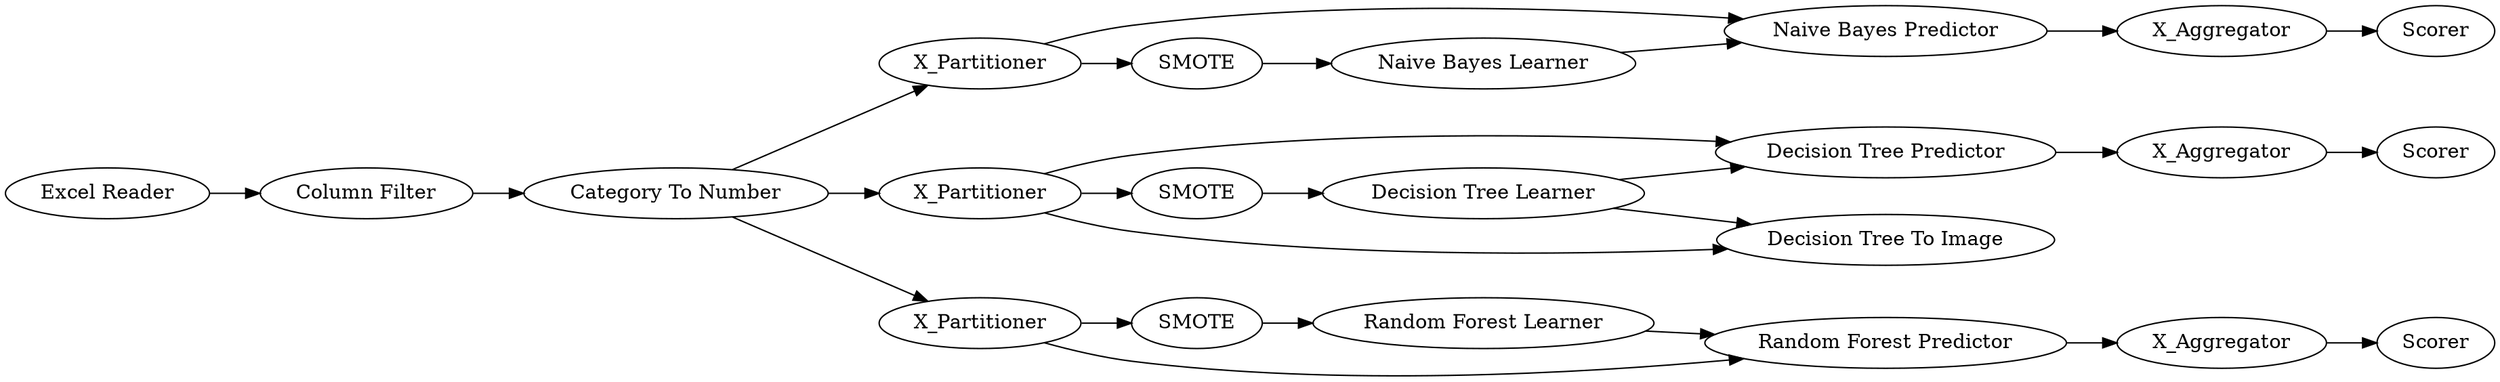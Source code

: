 digraph {
	"1596360899320178346_26" [label=X_Partitioner]
	"1596360899320178346_12" [label=X_Partitioner]
	"1596360899320178346_29" [label=SMOTE]
	"1596360899320178346_32" [label=SMOTE]
	"1596360899320178346_24" [label="Naive Bayes Predictor"]
	"1596360899320178346_36" [label=X_Aggregator]
	"1596360899320178346_33" [label=X_Partitioner]
	"1596360899320178346_35" [label="Random Forest Predictor"]
	"1596360899320178346_37" [label=Scorer]
	"1596360899320178346_9" [label=Scorer]
	"1596360899320178346_1" [label="Excel Reader"]
	"1596360899320178346_28" [label=Scorer]
	"1596360899320178346_2" [label="Column Filter"]
	"1596360899320178346_25" [label="Naive Bayes Learner"]
	"1596360899320178346_5" [label="Decision Tree Learner"]
	"1596360899320178346_30" [label=SMOTE]
	"1596360899320178346_34" [label="Random Forest Learner"]
	"1596360899320178346_27" [label=X_Aggregator]
	"1596360899320178346_10" [label="Category To Number"]
	"1596360899320178346_31" [label="Decision Tree To Image"]
	"1596360899320178346_8" [label=X_Aggregator]
	"1596360899320178346_4" [label="Decision Tree Predictor"]
	"1596360899320178346_34" -> "1596360899320178346_35"
	"1596360899320178346_30" -> "1596360899320178346_34"
	"1596360899320178346_26" -> "1596360899320178346_32"
	"1596360899320178346_33" -> "1596360899320178346_30"
	"1596360899320178346_10" -> "1596360899320178346_26"
	"1596360899320178346_12" -> "1596360899320178346_31"
	"1596360899320178346_12" -> "1596360899320178346_4"
	"1596360899320178346_26" -> "1596360899320178346_24"
	"1596360899320178346_29" -> "1596360899320178346_5"
	"1596360899320178346_4" -> "1596360899320178346_8"
	"1596360899320178346_12" -> "1596360899320178346_29"
	"1596360899320178346_5" -> "1596360899320178346_31"
	"1596360899320178346_5" -> "1596360899320178346_4"
	"1596360899320178346_27" -> "1596360899320178346_28"
	"1596360899320178346_33" -> "1596360899320178346_35"
	"1596360899320178346_10" -> "1596360899320178346_33"
	"1596360899320178346_2" -> "1596360899320178346_10"
	"1596360899320178346_24" -> "1596360899320178346_27"
	"1596360899320178346_1" -> "1596360899320178346_2"
	"1596360899320178346_36" -> "1596360899320178346_37"
	"1596360899320178346_10" -> "1596360899320178346_12"
	"1596360899320178346_35" -> "1596360899320178346_36"
	"1596360899320178346_8" -> "1596360899320178346_9"
	"1596360899320178346_25" -> "1596360899320178346_24"
	"1596360899320178346_32" -> "1596360899320178346_25"
	rankdir=LR
}
